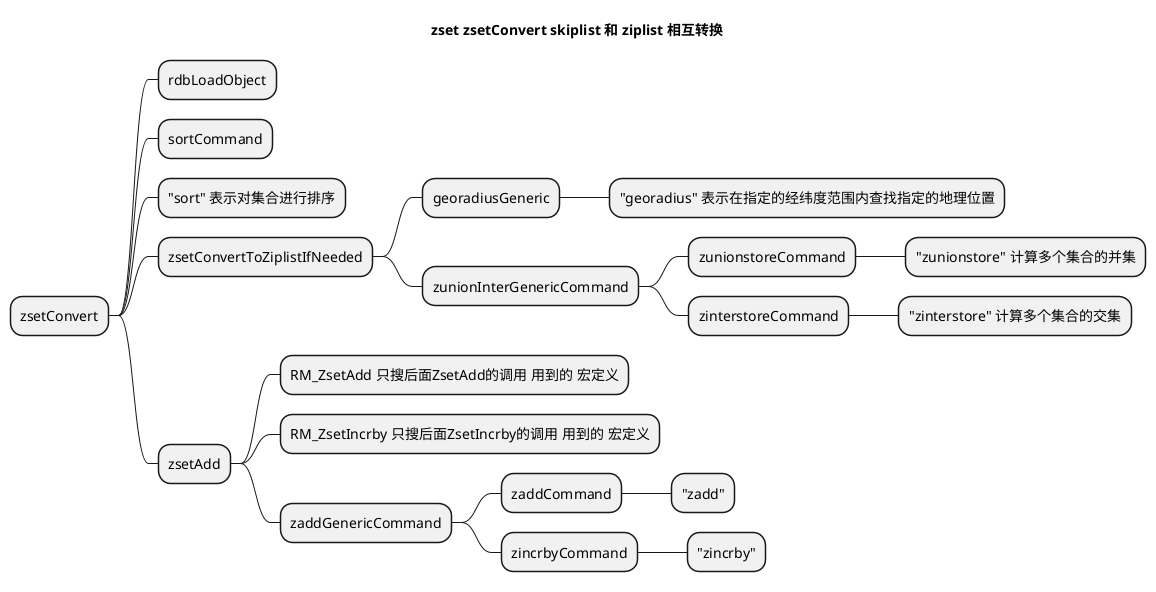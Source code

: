 @startmindmap
title zset zsetConvert skiplist 和 ziplist 相互转换
* zsetConvert
** rdbLoadObject
** sortCommand
** "sort" 表示对集合进行排序

** zsetConvertToZiplistIfNeeded
*** georadiusGeneric
**** "georadius" 表示在指定的经纬度范围内查找指定的地理位置
*** zunionInterGenericCommand
**** zunionstoreCommand
***** "zunionstore" 计算多个集合的并集
**** zinterstoreCommand
***** "zinterstore" 计算多个集合的交集


** zsetAdd
*** RM_ZsetAdd 只搜后面ZsetAdd的调用 用到的 宏定义
*** RM_ZsetIncrby 只搜后面ZsetIncrby的调用 用到的 宏定义
*** zaddGenericCommand
**** zaddCommand
***** "zadd"
**** zincrbyCommand
***** "zincrby"

@endmindmap